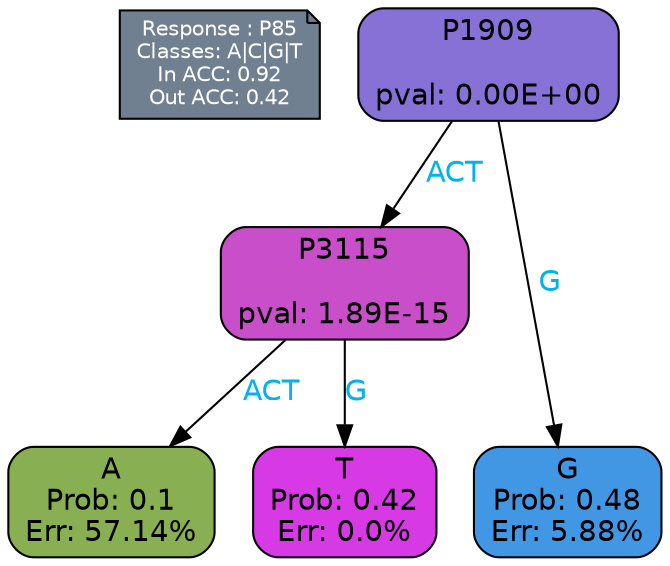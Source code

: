 digraph Tree {
node [shape=box, style="filled, rounded", color="black", fontname=helvetica] ;
graph [ranksep=equally, splines=polylines, bgcolor=transparent, dpi=600] ;
edge [fontname=helvetica] ;
LEGEND [label="Response : P85
Classes: A|C|G|T
In ACC: 0.92
Out ACC: 0.42
",shape=note,align=left,style=filled,fillcolor="slategray",fontcolor="white",fontsize=10];1 [label="P1909

pval: 0.00E+00", fillcolor="#8871d6"] ;
2 [label="P3115

pval: 1.89E-15", fillcolor="#c84fc9"] ;
3 [label="A
Prob: 0.1
Err: 57.14%", fillcolor="#88af51"] ;
4 [label="T
Prob: 0.42
Err: 0.0%", fillcolor="#d739e5"] ;
5 [label="G
Prob: 0.48
Err: 5.88%", fillcolor="#4297e5"] ;
1 -> 2 [label="ACT",fontcolor=deepskyblue2] ;
1 -> 5 [label="G",fontcolor=deepskyblue2] ;
2 -> 3 [label="ACT",fontcolor=deepskyblue2] ;
2 -> 4 [label="G",fontcolor=deepskyblue2] ;
{rank = same; 3;4;5;}{rank = same; LEGEND;1;}}
